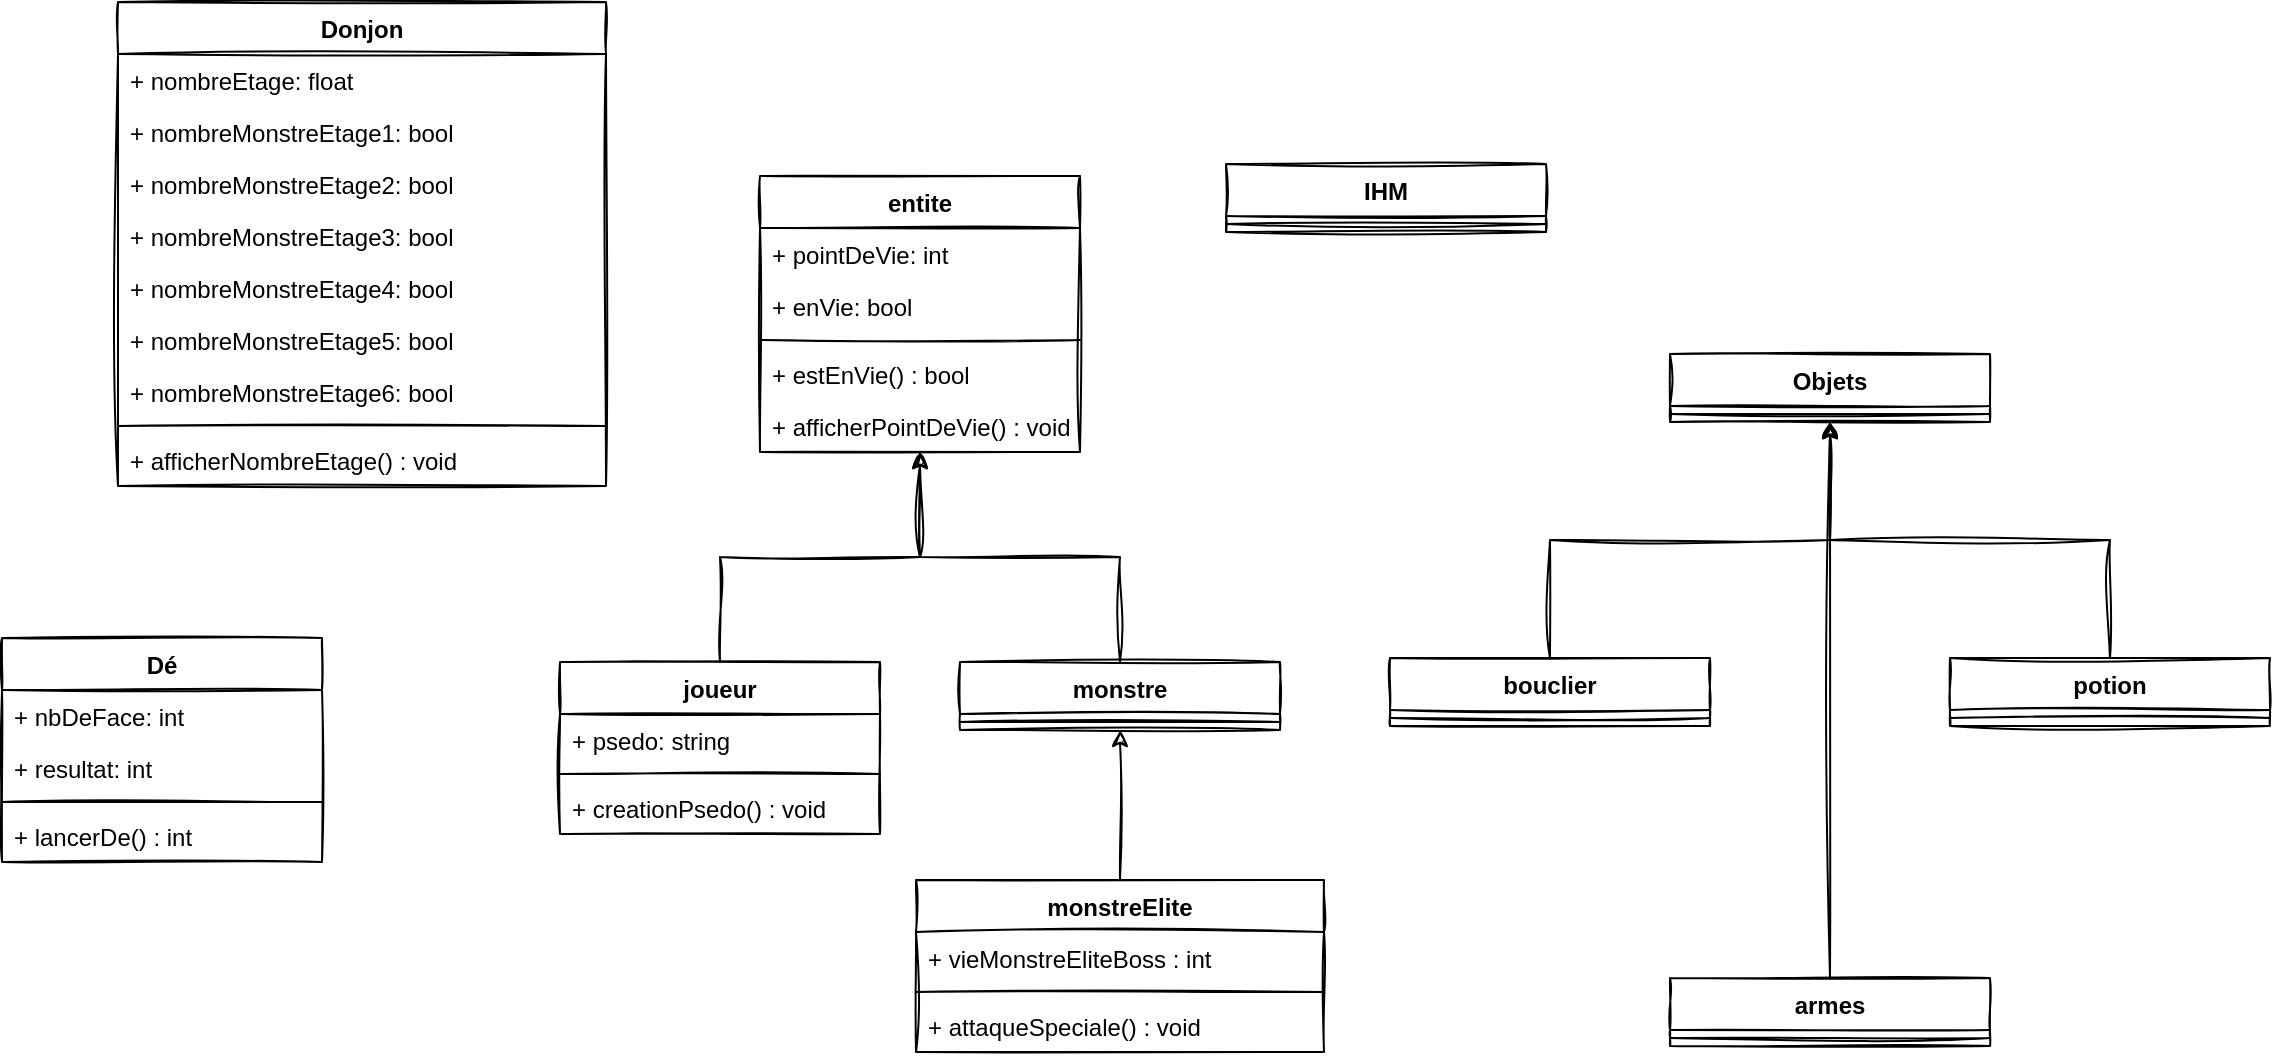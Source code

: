 <mxfile version="20.6.0" type="device"><diagram id="yicS2S7YKVKD4a1XLqJN" name="Page-1"><mxGraphModel dx="1417" dy="589" grid="0" gridSize="10" guides="1" tooltips="1" connect="1" arrows="1" fold="1" page="1" pageScale="1" pageWidth="1654" pageHeight="1169" math="0" shadow="0"><root><mxCell id="0"/><mxCell id="1" parent="0"/><mxCell id="rU76R9JUJvsObSWK_wQi-48" style="edgeStyle=orthogonalEdgeStyle;rounded=0;sketch=1;hachureGap=4;jiggle=2;orthogonalLoop=1;jettySize=auto;html=1;fontFamily=Architects Daughter;fontSource=https%3A%2F%2Ffonts.googleapis.com%2Fcss%3Ffamily%3DArchitects%2BDaughter;fontSize=16;" parent="1" source="F8Cd78cb8_nM775pyzBB-11" target="rU76R9JUJvsObSWK_wQi-1" edge="1"><mxGeometry relative="1" as="geometry"/></mxCell><mxCell id="F8Cd78cb8_nM775pyzBB-11" value="joueur" style="swimlane;fontStyle=1;align=center;verticalAlign=top;childLayout=stackLayout;horizontal=1;startSize=26;horizontalStack=0;resizeParent=1;resizeParentMax=0;resizeLast=0;collapsible=1;marginBottom=0;rounded=0;sketch=1;" parent="1" vertex="1"><mxGeometry x="320" y="560" width="160" height="86" as="geometry"/></mxCell><mxCell id="IENwNHQp84vNqOoc-vSG-11" value="+ psedo: string" style="text;strokeColor=none;fillColor=none;align=left;verticalAlign=top;spacingLeft=4;spacingRight=4;overflow=hidden;rotatable=0;points=[[0,0.5],[1,0.5]];portConstraint=eastwest;rounded=0;sketch=1;" vertex="1" parent="F8Cd78cb8_nM775pyzBB-11"><mxGeometry y="26" width="160" height="26" as="geometry"/></mxCell><mxCell id="F8Cd78cb8_nM775pyzBB-13" value="" style="line;strokeWidth=1;fillColor=none;align=left;verticalAlign=middle;spacingTop=-1;spacingLeft=3;spacingRight=3;rotatable=0;labelPosition=right;points=[];portConstraint=eastwest;strokeColor=inherit;rounded=0;sketch=1;" parent="F8Cd78cb8_nM775pyzBB-11" vertex="1"><mxGeometry y="52" width="160" height="8" as="geometry"/></mxCell><mxCell id="IENwNHQp84vNqOoc-vSG-12" value="+ creationPsedo() : void&#10;" style="text;strokeColor=none;fillColor=none;align=left;verticalAlign=top;spacingLeft=4;spacingRight=4;overflow=hidden;rotatable=0;points=[[0,0.5],[1,0.5]];portConstraint=eastwest;rounded=0;sketch=1;" vertex="1" parent="F8Cd78cb8_nM775pyzBB-11"><mxGeometry y="60" width="160" height="26" as="geometry"/></mxCell><mxCell id="rU76R9JUJvsObSWK_wQi-1" value="entite" style="swimlane;fontStyle=1;align=center;verticalAlign=top;childLayout=stackLayout;horizontal=1;startSize=26;horizontalStack=0;resizeParent=1;resizeParentMax=0;resizeLast=0;collapsible=1;marginBottom=0;rounded=0;sketch=1;" parent="1" vertex="1"><mxGeometry x="420" y="317" width="160" height="138" as="geometry"/></mxCell><mxCell id="rU76R9JUJvsObSWK_wQi-2" value="+ pointDeVie: int" style="text;strokeColor=none;fillColor=none;align=left;verticalAlign=top;spacingLeft=4;spacingRight=4;overflow=hidden;rotatable=0;points=[[0,0.5],[1,0.5]];portConstraint=eastwest;rounded=0;sketch=1;" parent="rU76R9JUJvsObSWK_wQi-1" vertex="1"><mxGeometry y="26" width="160" height="26" as="geometry"/></mxCell><mxCell id="rU76R9JUJvsObSWK_wQi-3" value="+ enVie: bool" style="text;strokeColor=none;fillColor=none;align=left;verticalAlign=top;spacingLeft=4;spacingRight=4;overflow=hidden;rotatable=0;points=[[0,0.5],[1,0.5]];portConstraint=eastwest;rounded=0;sketch=1;" parent="rU76R9JUJvsObSWK_wQi-1" vertex="1"><mxGeometry y="52" width="160" height="26" as="geometry"/></mxCell><mxCell id="rU76R9JUJvsObSWK_wQi-4" value="" style="line;strokeWidth=1;fillColor=none;align=left;verticalAlign=middle;spacingTop=-1;spacingLeft=3;spacingRight=3;rotatable=0;labelPosition=right;points=[];portConstraint=eastwest;strokeColor=inherit;rounded=0;sketch=1;" parent="rU76R9JUJvsObSWK_wQi-1" vertex="1"><mxGeometry y="78" width="160" height="8" as="geometry"/></mxCell><mxCell id="rU76R9JUJvsObSWK_wQi-55" value="+ estEnVie() : bool" style="text;strokeColor=none;fillColor=none;align=left;verticalAlign=top;spacingLeft=4;spacingRight=4;overflow=hidden;rotatable=0;points=[[0,0.5],[1,0.5]];portConstraint=eastwest;rounded=0;sketch=1;" parent="rU76R9JUJvsObSWK_wQi-1" vertex="1"><mxGeometry y="86" width="160" height="26" as="geometry"/></mxCell><mxCell id="IENwNHQp84vNqOoc-vSG-10" value="+ afficherPointDeVie() : void" style="text;strokeColor=none;fillColor=none;align=left;verticalAlign=top;spacingLeft=4;spacingRight=4;overflow=hidden;rotatable=0;points=[[0,0.5],[1,0.5]];portConstraint=eastwest;rounded=0;sketch=1;" vertex="1" parent="rU76R9JUJvsObSWK_wQi-1"><mxGeometry y="112" width="160" height="26" as="geometry"/></mxCell><mxCell id="rU76R9JUJvsObSWK_wQi-49" style="edgeStyle=orthogonalEdgeStyle;rounded=0;sketch=1;hachureGap=4;jiggle=2;orthogonalLoop=1;jettySize=auto;html=1;fontFamily=Architects Daughter;fontSource=https%3A%2F%2Ffonts.googleapis.com%2Fcss%3Ffamily%3DArchitects%2BDaughter;fontSize=16;" parent="1" source="rU76R9JUJvsObSWK_wQi-6" target="rU76R9JUJvsObSWK_wQi-1" edge="1"><mxGeometry relative="1" as="geometry"/></mxCell><mxCell id="rU76R9JUJvsObSWK_wQi-6" value="monstre" style="swimlane;fontStyle=1;align=center;verticalAlign=top;childLayout=stackLayout;horizontal=1;startSize=26;horizontalStack=0;resizeParent=1;resizeParentMax=0;resizeLast=0;collapsible=1;marginBottom=0;rounded=0;sketch=1;" parent="1" vertex="1"><mxGeometry x="520" y="560" width="160" height="34" as="geometry"/></mxCell><mxCell id="rU76R9JUJvsObSWK_wQi-9" value="" style="line;strokeWidth=1;fillColor=none;align=left;verticalAlign=middle;spacingTop=-1;spacingLeft=3;spacingRight=3;rotatable=0;labelPosition=right;points=[];portConstraint=eastwest;strokeColor=inherit;rounded=0;sketch=1;" parent="rU76R9JUJvsObSWK_wQi-6" vertex="1"><mxGeometry y="26" width="160" height="8" as="geometry"/></mxCell><mxCell id="rU76R9JUJvsObSWK_wQi-50" style="edgeStyle=orthogonalEdgeStyle;rounded=0;sketch=1;hachureGap=4;jiggle=2;orthogonalLoop=1;jettySize=auto;html=1;fontFamily=Architects Daughter;fontSource=https%3A%2F%2Ffonts.googleapis.com%2Fcss%3Ffamily%3DArchitects%2BDaughter;fontSize=16;" parent="1" source="rU76R9JUJvsObSWK_wQi-11" target="rU76R9JUJvsObSWK_wQi-6" edge="1"><mxGeometry relative="1" as="geometry"/></mxCell><mxCell id="rU76R9JUJvsObSWK_wQi-11" value="monstreElite" style="swimlane;fontStyle=1;align=center;verticalAlign=top;childLayout=stackLayout;horizontal=1;startSize=26;horizontalStack=0;resizeParent=1;resizeParentMax=0;resizeLast=0;collapsible=1;marginBottom=0;rounded=0;sketch=1;" parent="1" vertex="1"><mxGeometry x="498" y="669" width="204" height="86" as="geometry"/></mxCell><mxCell id="rU76R9JUJvsObSWK_wQi-13" value="+ vieMonstreEliteBoss : int&#10; " style="text;strokeColor=none;fillColor=none;align=left;verticalAlign=top;spacingLeft=4;spacingRight=4;overflow=hidden;rotatable=0;points=[[0,0.5],[1,0.5]];portConstraint=eastwest;rounded=0;sketch=1;" parent="rU76R9JUJvsObSWK_wQi-11" vertex="1"><mxGeometry y="26" width="204" height="26" as="geometry"/></mxCell><mxCell id="rU76R9JUJvsObSWK_wQi-14" value="" style="line;strokeWidth=1;fillColor=none;align=left;verticalAlign=middle;spacingTop=-1;spacingLeft=3;spacingRight=3;rotatable=0;labelPosition=right;points=[];portConstraint=eastwest;strokeColor=inherit;rounded=0;sketch=1;" parent="rU76R9JUJvsObSWK_wQi-11" vertex="1"><mxGeometry y="52" width="204" height="8" as="geometry"/></mxCell><mxCell id="rU76R9JUJvsObSWK_wQi-15" value="+ attaqueSpeciale() : void" style="text;strokeColor=none;fillColor=none;align=left;verticalAlign=top;spacingLeft=4;spacingRight=4;overflow=hidden;rotatable=0;points=[[0,0.5],[1,0.5]];portConstraint=eastwest;rounded=0;sketch=1;" parent="rU76R9JUJvsObSWK_wQi-11" vertex="1"><mxGeometry y="60" width="204" height="26" as="geometry"/></mxCell><mxCell id="rU76R9JUJvsObSWK_wQi-16" value="Dé" style="swimlane;fontStyle=1;align=center;verticalAlign=top;childLayout=stackLayout;horizontal=1;startSize=26;horizontalStack=0;resizeParent=1;resizeParentMax=0;resizeLast=0;collapsible=1;marginBottom=0;rounded=0;sketch=1;" parent="1" vertex="1"><mxGeometry x="41" y="548" width="160" height="112" as="geometry"/></mxCell><mxCell id="rU76R9JUJvsObSWK_wQi-17" value="+ nbDeFace: int" style="text;strokeColor=none;fillColor=none;align=left;verticalAlign=top;spacingLeft=4;spacingRight=4;overflow=hidden;rotatable=0;points=[[0,0.5],[1,0.5]];portConstraint=eastwest;rounded=0;sketch=1;" parent="rU76R9JUJvsObSWK_wQi-16" vertex="1"><mxGeometry y="26" width="160" height="26" as="geometry"/></mxCell><mxCell id="IENwNHQp84vNqOoc-vSG-9" value="+ resultat: int" style="text;strokeColor=none;fillColor=none;align=left;verticalAlign=top;spacingLeft=4;spacingRight=4;overflow=hidden;rotatable=0;points=[[0,0.5],[1,0.5]];portConstraint=eastwest;rounded=0;sketch=1;" vertex="1" parent="rU76R9JUJvsObSWK_wQi-16"><mxGeometry y="52" width="160" height="26" as="geometry"/></mxCell><mxCell id="rU76R9JUJvsObSWK_wQi-19" value="" style="line;strokeWidth=1;fillColor=none;align=left;verticalAlign=middle;spacingTop=-1;spacingLeft=3;spacingRight=3;rotatable=0;labelPosition=right;points=[];portConstraint=eastwest;strokeColor=inherit;rounded=0;sketch=1;" parent="rU76R9JUJvsObSWK_wQi-16" vertex="1"><mxGeometry y="78" width="160" height="8" as="geometry"/></mxCell><mxCell id="rU76R9JUJvsObSWK_wQi-20" value="+ lancerDe() : int" style="text;strokeColor=none;fillColor=none;align=left;verticalAlign=top;spacingLeft=4;spacingRight=4;overflow=hidden;rotatable=0;points=[[0,0.5],[1,0.5]];portConstraint=eastwest;rounded=0;sketch=1;" parent="rU76R9JUJvsObSWK_wQi-16" vertex="1"><mxGeometry y="86" width="160" height="26" as="geometry"/></mxCell><mxCell id="rU76R9JUJvsObSWK_wQi-21" value="Objets" style="swimlane;fontStyle=1;align=center;verticalAlign=top;childLayout=stackLayout;horizontal=1;startSize=26;horizontalStack=0;resizeParent=1;resizeParentMax=0;resizeLast=0;collapsible=1;marginBottom=0;rounded=0;sketch=1;" parent="1" vertex="1"><mxGeometry x="875" y="406" width="160" height="34" as="geometry"/></mxCell><mxCell id="rU76R9JUJvsObSWK_wQi-24" value="" style="line;strokeWidth=1;fillColor=none;align=left;verticalAlign=middle;spacingTop=-1;spacingLeft=3;spacingRight=3;rotatable=0;labelPosition=right;points=[];portConstraint=eastwest;strokeColor=inherit;rounded=0;sketch=1;" parent="rU76R9JUJvsObSWK_wQi-21" vertex="1"><mxGeometry y="26" width="160" height="8" as="geometry"/></mxCell><mxCell id="rU76R9JUJvsObSWK_wQi-26" value="Donjon" style="swimlane;fontStyle=1;align=center;verticalAlign=top;childLayout=stackLayout;horizontal=1;startSize=26;horizontalStack=0;resizeParent=1;resizeParentMax=0;resizeLast=0;collapsible=1;marginBottom=0;rounded=0;sketch=1;" parent="1" vertex="1"><mxGeometry x="99" y="230" width="244" height="242" as="geometry"/></mxCell><mxCell id="rU76R9JUJvsObSWK_wQi-27" value="+ nombreEtage: float" style="text;strokeColor=none;fillColor=none;align=left;verticalAlign=top;spacingLeft=4;spacingRight=4;overflow=hidden;rotatable=0;points=[[0,0.5],[1,0.5]];portConstraint=eastwest;rounded=0;sketch=1;" parent="rU76R9JUJvsObSWK_wQi-26" vertex="1"><mxGeometry y="26" width="244" height="26" as="geometry"/></mxCell><mxCell id="IENwNHQp84vNqOoc-vSG-18" value="+ nombreMonstreEtage1: bool" style="text;strokeColor=none;fillColor=none;align=left;verticalAlign=top;spacingLeft=4;spacingRight=4;overflow=hidden;rotatable=0;points=[[0,0.5],[1,0.5]];portConstraint=eastwest;rounded=0;sketch=1;" vertex="1" parent="rU76R9JUJvsObSWK_wQi-26"><mxGeometry y="52" width="244" height="26" as="geometry"/></mxCell><mxCell id="IENwNHQp84vNqOoc-vSG-13" value="+ nombreMonstreEtage2: bool" style="text;strokeColor=none;fillColor=none;align=left;verticalAlign=top;spacingLeft=4;spacingRight=4;overflow=hidden;rotatable=0;points=[[0,0.5],[1,0.5]];portConstraint=eastwest;rounded=0;sketch=1;" vertex="1" parent="rU76R9JUJvsObSWK_wQi-26"><mxGeometry y="78" width="244" height="26" as="geometry"/></mxCell><mxCell id="IENwNHQp84vNqOoc-vSG-16" value="+ nombreMonstreEtage3: bool" style="text;strokeColor=none;fillColor=none;align=left;verticalAlign=top;spacingLeft=4;spacingRight=4;overflow=hidden;rotatable=0;points=[[0,0.5],[1,0.5]];portConstraint=eastwest;rounded=0;sketch=1;" vertex="1" parent="rU76R9JUJvsObSWK_wQi-26"><mxGeometry y="104" width="244" height="26" as="geometry"/></mxCell><mxCell id="IENwNHQp84vNqOoc-vSG-15" value="+ nombreMonstreEtage4: bool" style="text;strokeColor=none;fillColor=none;align=left;verticalAlign=top;spacingLeft=4;spacingRight=4;overflow=hidden;rotatable=0;points=[[0,0.5],[1,0.5]];portConstraint=eastwest;rounded=0;sketch=1;" vertex="1" parent="rU76R9JUJvsObSWK_wQi-26"><mxGeometry y="130" width="244" height="26" as="geometry"/></mxCell><mxCell id="IENwNHQp84vNqOoc-vSG-17" value="+ nombreMonstreEtage5: bool" style="text;strokeColor=none;fillColor=none;align=left;verticalAlign=top;spacingLeft=4;spacingRight=4;overflow=hidden;rotatable=0;points=[[0,0.5],[1,0.5]];portConstraint=eastwest;rounded=0;sketch=1;" vertex="1" parent="rU76R9JUJvsObSWK_wQi-26"><mxGeometry y="156" width="244" height="26" as="geometry"/></mxCell><mxCell id="IENwNHQp84vNqOoc-vSG-14" value="+ nombreMonstreEtage6: bool" style="text;strokeColor=none;fillColor=none;align=left;verticalAlign=top;spacingLeft=4;spacingRight=4;overflow=hidden;rotatable=0;points=[[0,0.5],[1,0.5]];portConstraint=eastwest;rounded=0;sketch=1;" vertex="1" parent="rU76R9JUJvsObSWK_wQi-26"><mxGeometry y="182" width="244" height="26" as="geometry"/></mxCell><mxCell id="rU76R9JUJvsObSWK_wQi-29" value="" style="line;strokeWidth=1;fillColor=none;align=left;verticalAlign=middle;spacingTop=-1;spacingLeft=3;spacingRight=3;rotatable=0;labelPosition=right;points=[];portConstraint=eastwest;strokeColor=inherit;rounded=0;sketch=1;" parent="rU76R9JUJvsObSWK_wQi-26" vertex="1"><mxGeometry y="208" width="244" height="8" as="geometry"/></mxCell><mxCell id="IENwNHQp84vNqOoc-vSG-8" value="+ afficherNombreEtage() : void" style="text;strokeColor=none;fillColor=none;align=left;verticalAlign=top;spacingLeft=4;spacingRight=4;overflow=hidden;rotatable=0;points=[[0,0.5],[1,0.5]];portConstraint=eastwest;rounded=0;sketch=1;" vertex="1" parent="rU76R9JUJvsObSWK_wQi-26"><mxGeometry y="216" width="244" height="26" as="geometry"/></mxCell><mxCell id="rU76R9JUJvsObSWK_wQi-53" style="edgeStyle=orthogonalEdgeStyle;rounded=0;sketch=1;hachureGap=4;jiggle=2;orthogonalLoop=1;jettySize=auto;html=1;fontFamily=Architects Daughter;fontSource=https%3A%2F%2Ffonts.googleapis.com%2Fcss%3Ffamily%3DArchitects%2BDaughter;fontSize=16;" parent="1" source="rU76R9JUJvsObSWK_wQi-31" target="rU76R9JUJvsObSWK_wQi-21" edge="1"><mxGeometry relative="1" as="geometry"/></mxCell><mxCell id="rU76R9JUJvsObSWK_wQi-31" value="armes" style="swimlane;fontStyle=1;align=center;verticalAlign=top;childLayout=stackLayout;horizontal=1;startSize=26;horizontalStack=0;resizeParent=1;resizeParentMax=0;resizeLast=0;collapsible=1;marginBottom=0;rounded=0;sketch=1;" parent="1" vertex="1"><mxGeometry x="875" y="718" width="160" height="34" as="geometry"/></mxCell><mxCell id="rU76R9JUJvsObSWK_wQi-34" value="" style="line;strokeWidth=1;fillColor=none;align=left;verticalAlign=middle;spacingTop=-1;spacingLeft=3;spacingRight=3;rotatable=0;labelPosition=right;points=[];portConstraint=eastwest;strokeColor=inherit;rounded=0;sketch=1;" parent="rU76R9JUJvsObSWK_wQi-31" vertex="1"><mxGeometry y="26" width="160" height="8" as="geometry"/></mxCell><mxCell id="rU76R9JUJvsObSWK_wQi-52" style="edgeStyle=orthogonalEdgeStyle;rounded=0;sketch=1;hachureGap=4;jiggle=2;orthogonalLoop=1;jettySize=auto;html=1;fontFamily=Architects Daughter;fontSource=https%3A%2F%2Ffonts.googleapis.com%2Fcss%3Ffamily%3DArchitects%2BDaughter;fontSize=16;" parent="1" source="rU76R9JUJvsObSWK_wQi-36" target="rU76R9JUJvsObSWK_wQi-21" edge="1"><mxGeometry relative="1" as="geometry"/></mxCell><mxCell id="rU76R9JUJvsObSWK_wQi-36" value="bouclier" style="swimlane;fontStyle=1;align=center;verticalAlign=top;childLayout=stackLayout;horizontal=1;startSize=26;horizontalStack=0;resizeParent=1;resizeParentMax=0;resizeLast=0;collapsible=1;marginBottom=0;rounded=0;sketch=1;" parent="1" vertex="1"><mxGeometry x="735" y="558" width="160" height="34" as="geometry"/></mxCell><mxCell id="rU76R9JUJvsObSWK_wQi-39" value="" style="line;strokeWidth=1;fillColor=none;align=left;verticalAlign=middle;spacingTop=-1;spacingLeft=3;spacingRight=3;rotatable=0;labelPosition=right;points=[];portConstraint=eastwest;strokeColor=inherit;rounded=0;sketch=1;" parent="rU76R9JUJvsObSWK_wQi-36" vertex="1"><mxGeometry y="26" width="160" height="8" as="geometry"/></mxCell><mxCell id="rU76R9JUJvsObSWK_wQi-51" style="edgeStyle=orthogonalEdgeStyle;rounded=0;sketch=1;hachureGap=4;jiggle=2;orthogonalLoop=1;jettySize=auto;html=1;fontFamily=Architects Daughter;fontSource=https%3A%2F%2Ffonts.googleapis.com%2Fcss%3Ffamily%3DArchitects%2BDaughter;fontSize=16;" parent="1" source="rU76R9JUJvsObSWK_wQi-41" target="rU76R9JUJvsObSWK_wQi-21" edge="1"><mxGeometry relative="1" as="geometry"/></mxCell><mxCell id="rU76R9JUJvsObSWK_wQi-41" value="potion" style="swimlane;fontStyle=1;align=center;verticalAlign=top;childLayout=stackLayout;horizontal=1;startSize=26;horizontalStack=0;resizeParent=1;resizeParentMax=0;resizeLast=0;collapsible=1;marginBottom=0;rounded=0;sketch=1;" parent="1" vertex="1"><mxGeometry x="1015" y="558" width="160" height="34" as="geometry"/></mxCell><mxCell id="rU76R9JUJvsObSWK_wQi-44" value="" style="line;strokeWidth=1;fillColor=none;align=left;verticalAlign=middle;spacingTop=-1;spacingLeft=3;spacingRight=3;rotatable=0;labelPosition=right;points=[];portConstraint=eastwest;strokeColor=inherit;rounded=0;sketch=1;" parent="rU76R9JUJvsObSWK_wQi-41" vertex="1"><mxGeometry y="26" width="160" height="8" as="geometry"/></mxCell><mxCell id="IENwNHQp84vNqOoc-vSG-4" value="IHM" style="swimlane;fontStyle=1;align=center;verticalAlign=top;childLayout=stackLayout;horizontal=1;startSize=26;horizontalStack=0;resizeParent=1;resizeParentMax=0;resizeLast=0;collapsible=1;marginBottom=0;rounded=0;sketch=1;" vertex="1" parent="1"><mxGeometry x="653" y="311" width="160" height="34" as="geometry"/></mxCell><mxCell id="IENwNHQp84vNqOoc-vSG-6" value="" style="line;strokeWidth=1;fillColor=none;align=left;verticalAlign=middle;spacingTop=-1;spacingLeft=3;spacingRight=3;rotatable=0;labelPosition=right;points=[];portConstraint=eastwest;strokeColor=inherit;rounded=0;sketch=1;" vertex="1" parent="IENwNHQp84vNqOoc-vSG-4"><mxGeometry y="26" width="160" height="8" as="geometry"/></mxCell></root></mxGraphModel></diagram></mxfile>